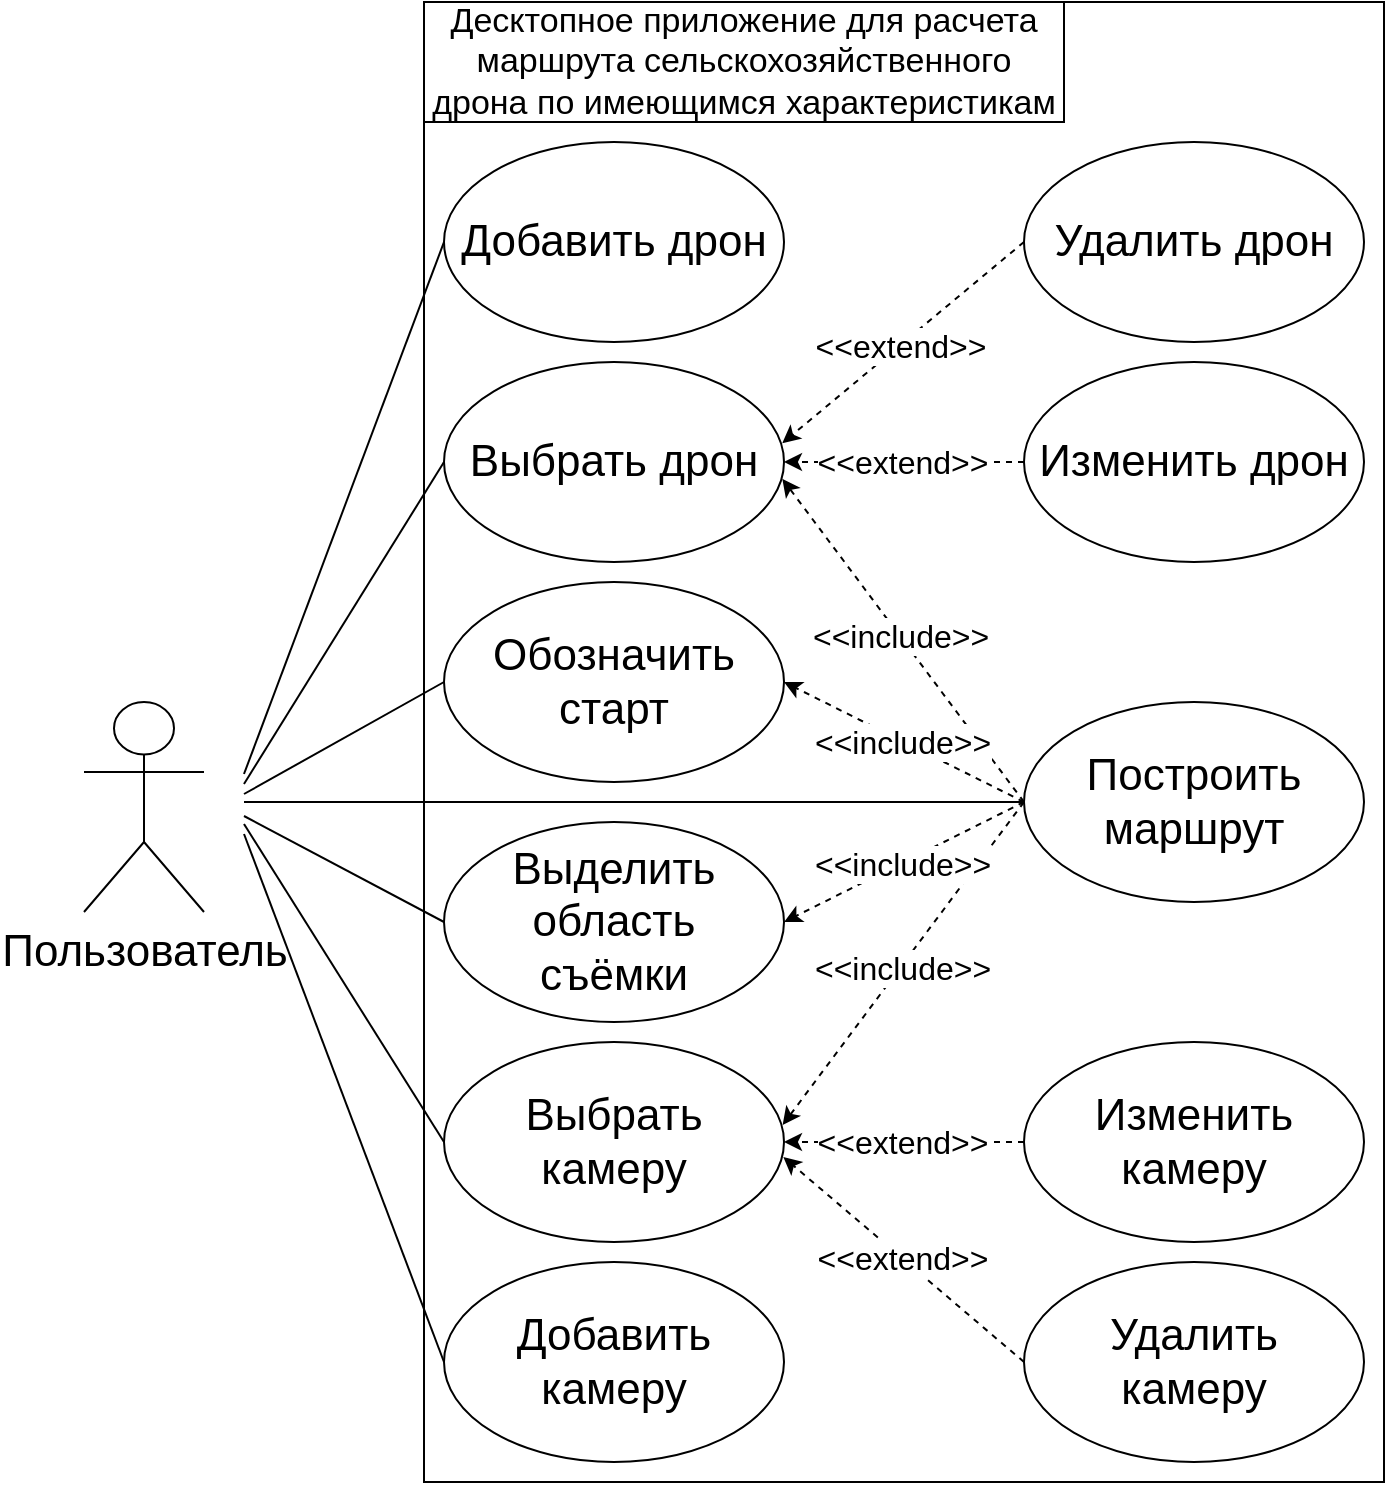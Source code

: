 <mxfile version="24.2.5" type="device">
  <diagram name="Page-1" id="929967ad-93f9-6ef4-fab6-5d389245f69c">
    <mxGraphModel dx="2868" dy="1564" grid="1" gridSize="10" guides="1" tooltips="1" connect="1" arrows="1" fold="1" page="1" pageScale="1.5" pageWidth="1169" pageHeight="826" background="none" math="0" shadow="0">
      <root>
        <mxCell id="0" style=";html=1;" />
        <mxCell id="1" style=";html=1;" parent="0" />
        <mxCell id="aJms82pucHbP5OjZi7ao-17" value="" style="rounded=0;whiteSpace=wrap;html=1;fillColor=none;" parent="1" vertex="1">
          <mxGeometry x="220" width="480" height="740" as="geometry" />
        </mxCell>
        <mxCell id="1672d66443f91eb5-13" style="edgeStyle=orthogonalEdgeStyle;rounded=0;html=1;jettySize=auto;orthogonalLoop=1;endArrow=circlePlus;endFill=0;" parent="1" edge="1">
          <mxGeometry relative="1" as="geometry">
            <Array as="points">
              <mxPoint x="477" y="485" />
              <mxPoint x="517" y="485" />
            </Array>
            <mxPoint x="477.0" y="535" as="sourcePoint" />
          </mxGeometry>
        </mxCell>
        <mxCell id="hsE9dfF4Od-NRktNLgFB-33" value="&lt;font style=&quot;font-size: 22px;&quot;&gt;Добавить камеру&lt;/font&gt;" style="ellipse;whiteSpace=wrap;html=1;" parent="1" vertex="1">
          <mxGeometry x="230" y="630" width="170" height="100" as="geometry" />
        </mxCell>
        <mxCell id="hsE9dfF4Od-NRktNLgFB-34" value="&lt;font style=&quot;font-size: 22px;&quot;&gt;Добавить дрон&lt;/font&gt;" style="ellipse;whiteSpace=wrap;html=1;" parent="1" vertex="1">
          <mxGeometry x="230" y="70" width="170" height="100" as="geometry" />
        </mxCell>
        <mxCell id="hsE9dfF4Od-NRktNLgFB-35" value="&lt;font style=&quot;font-size: 22px;&quot;&gt;Построить маршрут&lt;/font&gt;" style="ellipse;whiteSpace=wrap;html=1;" parent="1" vertex="1">
          <mxGeometry x="520" y="350" width="170" height="100" as="geometry" />
        </mxCell>
        <mxCell id="hsE9dfF4Od-NRktNLgFB-36" value="&lt;font style=&quot;font-size: 22px;&quot;&gt;Изменить камеру&lt;/font&gt;" style="ellipse;whiteSpace=wrap;html=1;" parent="1" vertex="1">
          <mxGeometry x="520" y="520" width="170" height="100" as="geometry" />
        </mxCell>
        <mxCell id="hsE9dfF4Od-NRktNLgFB-37" value="&lt;div&gt;&lt;font style=&quot;font-size: 22px;&quot;&gt;Удалить&lt;/font&gt;&lt;/div&gt;&lt;div&gt;&lt;font style=&quot;font-size: 22px;&quot;&gt;камеру&lt;/font&gt;&lt;/div&gt;" style="ellipse;whiteSpace=wrap;html=1;" parent="1" vertex="1">
          <mxGeometry x="520" y="630" width="170" height="100" as="geometry" />
        </mxCell>
        <mxCell id="hsE9dfF4Od-NRktNLgFB-38" value="" style="endArrow=none;html=1;rounded=0;strokeWidth=1;entryX=0;entryY=0.5;entryDx=0;entryDy=0;" parent="1" target="hsE9dfF4Od-NRktNLgFB-34" edge="1">
          <mxGeometry width="50" height="50" relative="1" as="geometry">
            <mxPoint x="130" y="386" as="sourcePoint" />
            <mxPoint x="-70" y="401" as="targetPoint" />
          </mxGeometry>
        </mxCell>
        <mxCell id="hsE9dfF4Od-NRktNLgFB-39" value="" style="endArrow=none;html=1;rounded=0;strokeWidth=1;entryX=0;entryY=0.5;entryDx=0;entryDy=0;" parent="1" target="hsE9dfF4Od-NRktNLgFB-42" edge="1">
          <mxGeometry width="50" height="50" relative="1" as="geometry">
            <mxPoint x="130" y="411" as="sourcePoint" />
            <mxPoint x="-90" y="401" as="targetPoint" />
          </mxGeometry>
        </mxCell>
        <mxCell id="hsE9dfF4Od-NRktNLgFB-40" value="" style="endArrow=none;html=1;rounded=0;strokeWidth=1;entryX=0;entryY=0.5;entryDx=0;entryDy=0;" parent="1" target="hsE9dfF4Od-NRktNLgFB-33" edge="1">
          <mxGeometry width="50" height="50" relative="1" as="geometry">
            <mxPoint x="130" y="416" as="sourcePoint" />
            <mxPoint x="10" y="791" as="targetPoint" />
          </mxGeometry>
        </mxCell>
        <mxCell id="hsE9dfF4Od-NRktNLgFB-41" value="&lt;font style=&quot;font-size: 17px;&quot;&gt;Десктопное приложение для расчета маршрута сельскохозяйственного дрона по имеющимся характеристикам&lt;/font&gt;" style="rounded=0;whiteSpace=wrap;html=1;fillColor=none;" parent="1" vertex="1">
          <mxGeometry x="220" width="320" height="60" as="geometry" />
        </mxCell>
        <mxCell id="hsE9dfF4Od-NRktNLgFB-42" value="&lt;div&gt;&lt;font style=&quot;font-size: 22px;&quot;&gt;Выбрать&lt;/font&gt;&lt;/div&gt;&lt;div&gt;&lt;font style=&quot;font-size: 22px;&quot;&gt;камеру&lt;/font&gt;&lt;/div&gt;" style="ellipse;whiteSpace=wrap;html=1;" parent="1" vertex="1">
          <mxGeometry x="230" y="520" width="170" height="100" as="geometry" />
        </mxCell>
        <mxCell id="hsE9dfF4Od-NRktNLgFB-43" value="" style="endArrow=classic;dashed=1;html=1;rounded=0;entryX=1;entryY=0.5;entryDx=0;entryDy=0;verticalAlign=bottom;strokeWidth=1;startArrow=none;startFill=0;endFill=1;exitX=0;exitY=0.5;exitDx=0;exitDy=0;" parent="1" source="hsE9dfF4Od-NRktNLgFB-36" target="hsE9dfF4Od-NRktNLgFB-42" edge="1">
          <mxGeometry width="50" height="50" relative="1" as="geometry">
            <mxPoint x="431.17" y="521" as="sourcePoint" />
            <mxPoint x="581.17" y="491" as="targetPoint" />
            <Array as="points" />
          </mxGeometry>
        </mxCell>
        <mxCell id="hsE9dfF4Od-NRktNLgFB-44" value="&lt;font style=&quot;font-size: 16px;&quot;&gt;&amp;lt;&amp;lt;extend&amp;gt;&amp;gt;&lt;/font&gt;" style="edgeLabel;html=1;align=center;verticalAlign=middle;resizable=0;points=[];" parent="hsE9dfF4Od-NRktNLgFB-43" vertex="1" connectable="0">
          <mxGeometry x="0.024" relative="1" as="geometry">
            <mxPoint as="offset" />
          </mxGeometry>
        </mxCell>
        <mxCell id="hsE9dfF4Od-NRktNLgFB-45" value="" style="endArrow=classic;dashed=1;html=1;rounded=0;entryX=0.998;entryY=0.575;entryDx=0;entryDy=0;verticalAlign=bottom;strokeWidth=1;startArrow=none;startFill=0;endFill=1;exitX=0;exitY=0.5;exitDx=0;exitDy=0;entryPerimeter=0;" parent="1" source="hsE9dfF4Od-NRktNLgFB-37" target="hsE9dfF4Od-NRktNLgFB-42" edge="1">
          <mxGeometry width="50" height="50" relative="1" as="geometry">
            <mxPoint x="581.17" y="571" as="sourcePoint" />
            <mxPoint x="391.17" y="631" as="targetPoint" />
            <Array as="points" />
          </mxGeometry>
        </mxCell>
        <mxCell id="hsE9dfF4Od-NRktNLgFB-46" value="&lt;font style=&quot;font-size: 16px;&quot;&gt;&amp;lt;&amp;lt;extend&amp;gt;&amp;gt;&lt;/font&gt;" style="edgeLabel;html=1;align=center;verticalAlign=middle;resizable=0;points=[];" parent="hsE9dfF4Od-NRktNLgFB-45" vertex="1" connectable="0">
          <mxGeometry x="0.024" relative="1" as="geometry">
            <mxPoint as="offset" />
          </mxGeometry>
        </mxCell>
        <mxCell id="hsE9dfF4Od-NRktNLgFB-47" value="" style="endArrow=none;html=1;rounded=0;strokeWidth=1;entryX=0;entryY=0.5;entryDx=0;entryDy=0;" parent="1" target="hsE9dfF4Od-NRktNLgFB-56" edge="1">
          <mxGeometry width="50" height="50" relative="1" as="geometry">
            <mxPoint x="130" y="391" as="sourcePoint" />
            <mxPoint x="150" y="331" as="targetPoint" />
          </mxGeometry>
        </mxCell>
        <mxCell id="hsE9dfF4Od-NRktNLgFB-51" value="" style="endArrow=classic;dashed=1;html=1;rounded=0;verticalAlign=bottom;strokeWidth=1;startArrow=none;startFill=0;endFill=1;exitX=0;exitY=0.5;exitDx=0;exitDy=0;entryX=0.995;entryY=0.584;entryDx=0;entryDy=0;entryPerimeter=0;" parent="1" source="hsE9dfF4Od-NRktNLgFB-35" target="hsE9dfF4Od-NRktNLgFB-56" edge="1">
          <mxGeometry width="50" height="50" relative="1" as="geometry">
            <mxPoint x="216.5" y="701" as="sourcePoint" />
            <mxPoint x="430.0" y="261.0" as="targetPoint" />
            <Array as="points" />
          </mxGeometry>
        </mxCell>
        <mxCell id="hsE9dfF4Od-NRktNLgFB-52" value="&lt;font style=&quot;font-size: 16px;&quot;&gt;&amp;lt;&amp;lt;include&amp;gt;&amp;gt;&lt;/font&gt;" style="edgeLabel;html=1;align=center;verticalAlign=middle;resizable=0;points=[];" parent="hsE9dfF4Od-NRktNLgFB-51" vertex="1" connectable="0">
          <mxGeometry x="0.024" relative="1" as="geometry">
            <mxPoint as="offset" />
          </mxGeometry>
        </mxCell>
        <mxCell id="hsE9dfF4Od-NRktNLgFB-53" value="&lt;font style=&quot;font-size: 22px;&quot;&gt;Пользователь&lt;/font&gt;" style="shape=umlActor;verticalLabelPosition=bottom;verticalAlign=top;html=1;outlineConnect=0;" parent="1" vertex="1">
          <mxGeometry x="50" y="350" width="60" height="105" as="geometry" />
        </mxCell>
        <mxCell id="hsE9dfF4Od-NRktNLgFB-54" value="&lt;font style=&quot;font-size: 22px;&quot;&gt;Удалить дрон&lt;/font&gt;" style="ellipse;whiteSpace=wrap;html=1;" parent="1" vertex="1">
          <mxGeometry x="520" y="70" width="170" height="100" as="geometry" />
        </mxCell>
        <mxCell id="hsE9dfF4Od-NRktNLgFB-55" value="&lt;font style=&quot;font-size: 22px;&quot;&gt;Изменить дрон&lt;/font&gt;" style="ellipse;whiteSpace=wrap;html=1;" parent="1" vertex="1">
          <mxGeometry x="520" y="180" width="170" height="100" as="geometry" />
        </mxCell>
        <mxCell id="hsE9dfF4Od-NRktNLgFB-56" value="&lt;font style=&quot;font-size: 22px;&quot;&gt;Выбрать дрон&lt;/font&gt;" style="ellipse;whiteSpace=wrap;html=1;" parent="1" vertex="1">
          <mxGeometry x="230" y="180" width="170" height="100" as="geometry" />
        </mxCell>
        <mxCell id="hsE9dfF4Od-NRktNLgFB-57" value="" style="endArrow=classic;dashed=1;html=1;rounded=0;entryX=0.995;entryY=0.406;entryDx=0;entryDy=0;verticalAlign=bottom;strokeWidth=1;startArrow=none;startFill=0;endFill=1;exitX=0;exitY=0.5;exitDx=0;exitDy=0;entryPerimeter=0;" parent="1" source="hsE9dfF4Od-NRktNLgFB-54" target="hsE9dfF4Od-NRktNLgFB-56" edge="1">
          <mxGeometry width="50" height="50" relative="1" as="geometry">
            <mxPoint x="431.17" y="81" as="sourcePoint" />
            <mxPoint x="581.17" y="51" as="targetPoint" />
            <Array as="points" />
          </mxGeometry>
        </mxCell>
        <mxCell id="hsE9dfF4Od-NRktNLgFB-58" value="&lt;font style=&quot;font-size: 16px;&quot;&gt;&amp;lt;&amp;lt;extend&amp;gt;&amp;gt;&lt;/font&gt;" style="edgeLabel;html=1;align=center;verticalAlign=middle;resizable=0;points=[];" parent="hsE9dfF4Od-NRktNLgFB-57" vertex="1" connectable="0">
          <mxGeometry x="0.024" relative="1" as="geometry">
            <mxPoint as="offset" />
          </mxGeometry>
        </mxCell>
        <mxCell id="hsE9dfF4Od-NRktNLgFB-59" value="" style="endArrow=classic;dashed=1;html=1;rounded=0;entryX=1;entryY=0.5;entryDx=0;entryDy=0;verticalAlign=bottom;strokeWidth=1;startArrow=none;startFill=0;endFill=1;exitX=0;exitY=0.5;exitDx=0;exitDy=0;" parent="1" source="hsE9dfF4Od-NRktNLgFB-55" target="hsE9dfF4Od-NRktNLgFB-56" edge="1">
          <mxGeometry width="50" height="50" relative="1" as="geometry">
            <mxPoint x="581.17" y="131" as="sourcePoint" />
            <mxPoint x="391.17" y="191" as="targetPoint" />
            <Array as="points" />
          </mxGeometry>
        </mxCell>
        <mxCell id="hsE9dfF4Od-NRktNLgFB-60" value="&lt;font style=&quot;font-size: 16px;&quot;&gt;&amp;lt;&amp;lt;extend&amp;gt;&amp;gt;&lt;/font&gt;" style="edgeLabel;html=1;align=center;verticalAlign=middle;resizable=0;points=[];" parent="hsE9dfF4Od-NRktNLgFB-59" vertex="1" connectable="0">
          <mxGeometry x="0.024" relative="1" as="geometry">
            <mxPoint as="offset" />
          </mxGeometry>
        </mxCell>
        <mxCell id="hsE9dfF4Od-NRktNLgFB-64" value="&lt;font style=&quot;font-size: 22px;&quot;&gt;Обозначить старт&lt;/font&gt;" style="ellipse;whiteSpace=wrap;html=1;" parent="1" vertex="1">
          <mxGeometry x="230" y="290" width="170" height="100" as="geometry" />
        </mxCell>
        <mxCell id="hsE9dfF4Od-NRktNLgFB-65" value="&lt;div style=&quot;font-size: 22px;&quot;&gt;&lt;font style=&quot;font-size: 22px;&quot;&gt;Выделить область &lt;br&gt;&lt;/font&gt;&lt;/div&gt;&lt;div style=&quot;font-size: 22px;&quot;&gt;&lt;font style=&quot;font-size: 22px;&quot;&gt;съёмки&lt;br&gt;&lt;/font&gt;&lt;/div&gt;" style="ellipse;whiteSpace=wrap;html=1;" parent="1" vertex="1">
          <mxGeometry x="230" y="410" width="170" height="100" as="geometry" />
        </mxCell>
        <mxCell id="hsE9dfF4Od-NRktNLgFB-66" value="" style="endArrow=classic;dashed=1;html=1;rounded=0;verticalAlign=bottom;strokeWidth=1;startArrow=none;startFill=0;endFill=1;exitX=0;exitY=0.5;exitDx=0;exitDy=0;entryX=0.996;entryY=0.415;entryDx=0;entryDy=0;entryPerimeter=0;" parent="1" source="hsE9dfF4Od-NRktNLgFB-35" target="hsE9dfF4Od-NRktNLgFB-42" edge="1">
          <mxGeometry width="50" height="50" relative="1" as="geometry">
            <mxPoint x="620" y="391" as="sourcePoint" />
            <mxPoint x="400" y="570" as="targetPoint" />
            <Array as="points" />
          </mxGeometry>
        </mxCell>
        <mxCell id="hsE9dfF4Od-NRktNLgFB-67" value="&lt;font style=&quot;font-size: 16px;&quot;&gt;&amp;lt;&amp;lt;include&amp;gt;&amp;gt;&lt;/font&gt;" style="edgeLabel;html=1;align=center;verticalAlign=middle;resizable=0;points=[];" parent="hsE9dfF4Od-NRktNLgFB-66" vertex="1" connectable="0">
          <mxGeometry x="0.024" relative="1" as="geometry">
            <mxPoint as="offset" />
          </mxGeometry>
        </mxCell>
        <mxCell id="hsE9dfF4Od-NRktNLgFB-70" value="" style="endArrow=classic;dashed=1;html=1;rounded=0;verticalAlign=bottom;strokeWidth=1;startArrow=none;startFill=0;endFill=1;entryX=1;entryY=0.5;entryDx=0;entryDy=0;exitX=0;exitY=0.5;exitDx=0;exitDy=0;" parent="1" source="hsE9dfF4Od-NRktNLgFB-35" target="hsE9dfF4Od-NRktNLgFB-65" edge="1">
          <mxGeometry width="50" height="50" relative="1" as="geometry">
            <mxPoint x="830" y="311" as="sourcePoint" />
            <mxPoint x="450" y="631" as="targetPoint" />
            <Array as="points" />
          </mxGeometry>
        </mxCell>
        <mxCell id="hsE9dfF4Od-NRktNLgFB-71" value="&lt;font style=&quot;font-size: 16px;&quot;&gt;&amp;lt;&amp;lt;include&amp;gt;&amp;gt;&lt;/font&gt;" style="edgeLabel;html=1;align=center;verticalAlign=middle;resizable=0;points=[];" parent="hsE9dfF4Od-NRktNLgFB-70" vertex="1" connectable="0">
          <mxGeometry x="0.024" relative="1" as="geometry">
            <mxPoint as="offset" />
          </mxGeometry>
        </mxCell>
        <mxCell id="hsE9dfF4Od-NRktNLgFB-72" value="" style="endArrow=none;html=1;rounded=0;strokeWidth=1;entryX=0;entryY=0.5;entryDx=0;entryDy=0;" parent="1" target="hsE9dfF4Od-NRktNLgFB-64" edge="1">
          <mxGeometry width="50" height="50" relative="1" as="geometry">
            <mxPoint x="130" y="396" as="sourcePoint" />
            <mxPoint x="140" y="555" as="targetPoint" />
          </mxGeometry>
        </mxCell>
        <mxCell id="hsE9dfF4Od-NRktNLgFB-73" value="" style="endArrow=none;html=1;rounded=0;strokeWidth=1;entryX=0;entryY=0.5;entryDx=0;entryDy=0;" parent="1" target="hsE9dfF4Od-NRktNLgFB-65" edge="1">
          <mxGeometry width="50" height="50" relative="1" as="geometry">
            <mxPoint x="130" y="407" as="sourcePoint" />
            <mxPoint x="390" y="821" as="targetPoint" />
          </mxGeometry>
        </mxCell>
        <mxCell id="hsE9dfF4Od-NRktNLgFB-74" value="" style="endArrow=classic;dashed=1;html=1;rounded=0;verticalAlign=bottom;strokeWidth=1;startArrow=none;startFill=0;endFill=1;entryX=1;entryY=0.5;entryDx=0;entryDy=0;exitX=0;exitY=0.5;exitDx=0;exitDy=0;" parent="1" source="hsE9dfF4Od-NRktNLgFB-35" target="hsE9dfF4Od-NRktNLgFB-64" edge="1">
          <mxGeometry width="50" height="50" relative="1" as="geometry">
            <mxPoint x="510" y="401" as="sourcePoint" />
            <mxPoint x="180" y="201" as="targetPoint" />
            <Array as="points" />
          </mxGeometry>
        </mxCell>
        <mxCell id="hsE9dfF4Od-NRktNLgFB-75" value="&lt;font style=&quot;font-size: 16px;&quot;&gt;&amp;lt;&amp;lt;include&amp;gt;&amp;gt;&lt;/font&gt;" style="edgeLabel;html=1;align=center;verticalAlign=middle;resizable=0;points=[];" parent="hsE9dfF4Od-NRktNLgFB-74" vertex="1" connectable="0">
          <mxGeometry x="0.024" relative="1" as="geometry">
            <mxPoint as="offset" />
          </mxGeometry>
        </mxCell>
        <mxCell id="hsE9dfF4Od-NRktNLgFB-78" value="" style="endArrow=none;html=1;rounded=0;strokeWidth=1;entryX=0;entryY=0.5;entryDx=0;entryDy=0;" parent="1" target="hsE9dfF4Od-NRktNLgFB-35" edge="1">
          <mxGeometry width="50" height="50" relative="1" as="geometry">
            <mxPoint x="130" y="400" as="sourcePoint" />
            <mxPoint x="471" y="431" as="targetPoint" />
          </mxGeometry>
        </mxCell>
      </root>
    </mxGraphModel>
  </diagram>
</mxfile>
